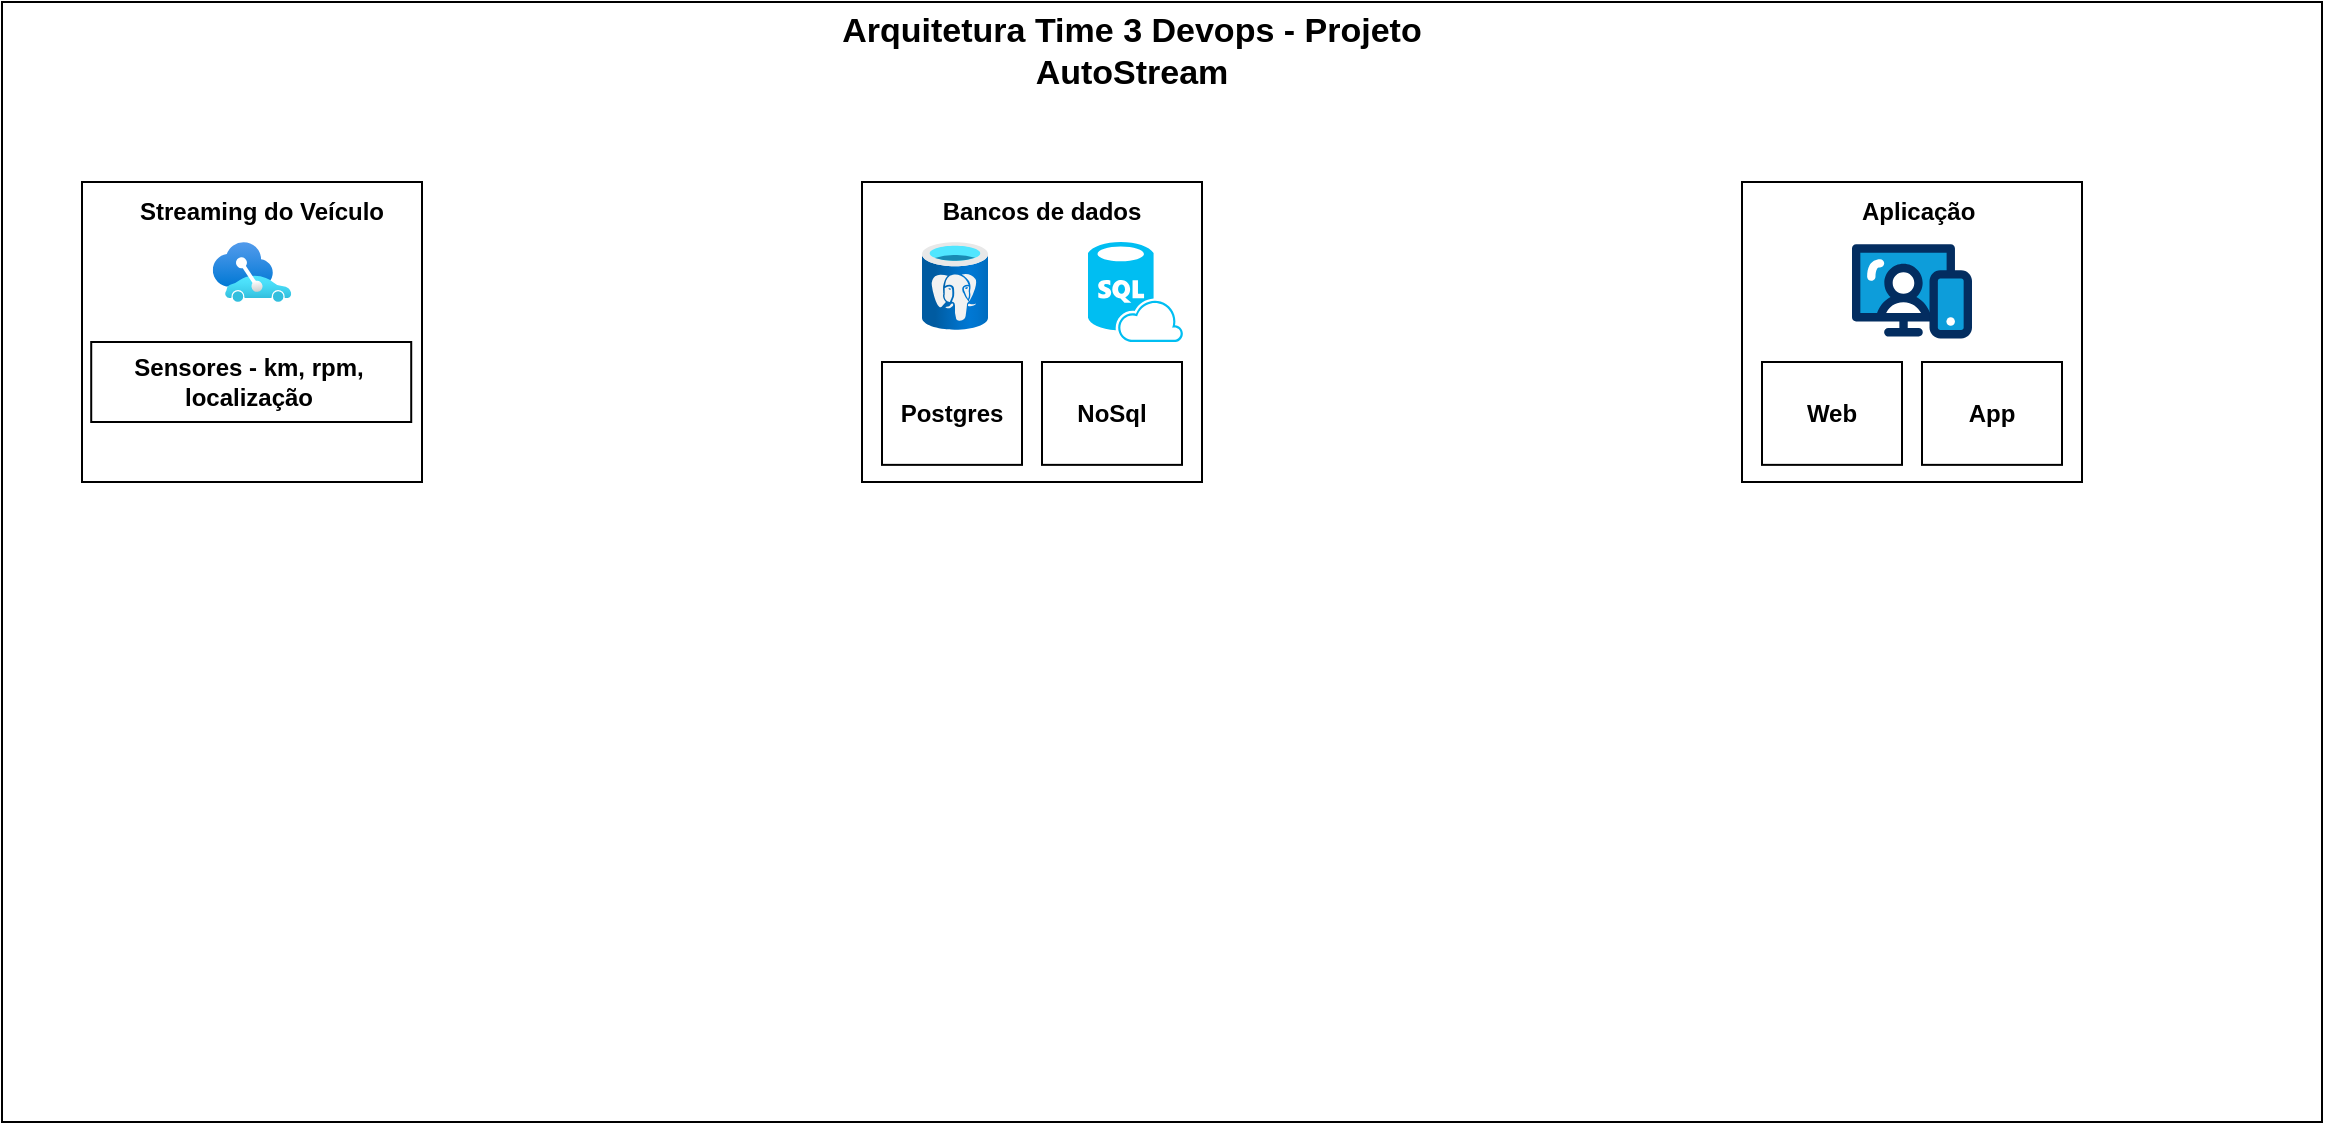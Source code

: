 <mxfile version="22.0.6" type="github">
  <diagram name="Página-1" id="qK_nW6kyc0rH6bnKZ4om">
    <mxGraphModel dx="1235" dy="636" grid="1" gridSize="10" guides="1" tooltips="1" connect="1" arrows="1" fold="1" page="1" pageScale="1" pageWidth="827" pageHeight="1169" math="0" shadow="0">
      <root>
        <mxCell id="0" />
        <mxCell id="1" parent="0" />
        <mxCell id="ohdJqL2VQyYDsmmc2hHo-1" value="" style="rounded=0;whiteSpace=wrap;html=1;container=0;" parent="1" vertex="1">
          <mxGeometry width="1160" height="560" as="geometry" />
        </mxCell>
        <mxCell id="ohdJqL2VQyYDsmmc2hHo-3" value="Arquitetura Time 3 Devops - Projeto AutoStream" style="text;strokeColor=none;align=center;fillColor=none;html=1;verticalAlign=middle;whiteSpace=wrap;rounded=0;fontStyle=1;fontSize=17;" parent="1" vertex="1">
          <mxGeometry x="380" y="10" width="370" height="30" as="geometry" />
        </mxCell>
        <mxCell id="UTUfXBOcAtLfI9LuBAGo-34" value="" style="group" vertex="1" connectable="0" parent="1">
          <mxGeometry x="40" y="90" width="170" height="150" as="geometry" />
        </mxCell>
        <mxCell id="ohdJqL2VQyYDsmmc2hHo-4" value="" style="rounded=0;whiteSpace=wrap;html=1;" parent="UTUfXBOcAtLfI9LuBAGo-34" vertex="1">
          <mxGeometry width="170" height="150" as="geometry" />
        </mxCell>
        <mxCell id="ohdJqL2VQyYDsmmc2hHo-5" value="Streaming do Veículo" style="text;strokeColor=none;align=center;fillColor=none;html=1;verticalAlign=middle;whiteSpace=wrap;rounded=0;fontStyle=1" parent="UTUfXBOcAtLfI9LuBAGo-34" vertex="1">
          <mxGeometry x="10" width="160" height="30" as="geometry" />
        </mxCell>
        <mxCell id="ohdJqL2VQyYDsmmc2hHo-6" value="" style="image;aspect=fixed;html=1;points=[];align=center;fontSize=12;image=img/lib/azure2/other/Connected_Vehicle_Platform.svg;" parent="UTUfXBOcAtLfI9LuBAGo-34" vertex="1">
          <mxGeometry x="65.38" y="30" width="39.23" height="30" as="geometry" />
        </mxCell>
        <mxCell id="ohdJqL2VQyYDsmmc2hHo-9" value="" style="group;" parent="UTUfXBOcAtLfI9LuBAGo-34" vertex="1" connectable="0">
          <mxGeometry x="4.61" y="80" width="160" height="40" as="geometry" />
        </mxCell>
        <mxCell id="ohdJqL2VQyYDsmmc2hHo-7" value="" style="rounded=0;whiteSpace=wrap;html=1;" parent="ohdJqL2VQyYDsmmc2hHo-9" vertex="1">
          <mxGeometry width="160" height="40" as="geometry" />
        </mxCell>
        <mxCell id="ohdJqL2VQyYDsmmc2hHo-8" value="Sensores - km, rpm, localização" style="text;align=center;html=1;verticalAlign=middle;whiteSpace=wrap;rounded=0;fontStyle=1" parent="ohdJqL2VQyYDsmmc2hHo-9" vertex="1">
          <mxGeometry x="17.08" y="8" width="122.92" height="24" as="geometry" />
        </mxCell>
        <mxCell id="UTUfXBOcAtLfI9LuBAGo-37" value="" style="group" vertex="1" connectable="0" parent="1">
          <mxGeometry x="430" y="90" width="170" height="150" as="geometry" />
        </mxCell>
        <mxCell id="UTUfXBOcAtLfI9LuBAGo-1" value="" style="rounded=0;whiteSpace=wrap;html=1;container=1;" vertex="1" parent="UTUfXBOcAtLfI9LuBAGo-37">
          <mxGeometry width="170" height="150" as="geometry" />
        </mxCell>
        <mxCell id="UTUfXBOcAtLfI9LuBAGo-2" value="Bancos de dados" style="text;strokeColor=none;align=center;fillColor=none;html=1;verticalAlign=middle;whiteSpace=wrap;rounded=0;fontStyle=1" vertex="1" parent="UTUfXBOcAtLfI9LuBAGo-37">
          <mxGeometry x="10" width="160" height="30" as="geometry" />
        </mxCell>
        <mxCell id="UTUfXBOcAtLfI9LuBAGo-3" value="" style="group;" vertex="1" connectable="0" parent="UTUfXBOcAtLfI9LuBAGo-37">
          <mxGeometry x="10" y="90" width="150" height="60" as="geometry" />
        </mxCell>
        <mxCell id="UTUfXBOcAtLfI9LuBAGo-6" value="" style="group" vertex="1" connectable="0" parent="UTUfXBOcAtLfI9LuBAGo-3">
          <mxGeometry width="70" height="51.429" as="geometry" />
        </mxCell>
        <mxCell id="UTUfXBOcAtLfI9LuBAGo-13" value="" style="group" vertex="1" connectable="0" parent="UTUfXBOcAtLfI9LuBAGo-6">
          <mxGeometry width="70" height="51.429" as="geometry" />
        </mxCell>
        <mxCell id="UTUfXBOcAtLfI9LuBAGo-4" value="" style="rounded=0;whiteSpace=wrap;html=1;" vertex="1" parent="UTUfXBOcAtLfI9LuBAGo-13">
          <mxGeometry width="70" height="51.429" as="geometry" />
        </mxCell>
        <mxCell id="UTUfXBOcAtLfI9LuBAGo-5" value="Postgres" style="text;align=center;html=1;verticalAlign=middle;whiteSpace=wrap;rounded=0;fontStyle=1" vertex="1" parent="UTUfXBOcAtLfI9LuBAGo-13">
          <mxGeometry y="15.429" width="70" height="20.571" as="geometry" />
        </mxCell>
        <mxCell id="UTUfXBOcAtLfI9LuBAGo-16" value="" style="rounded=0;whiteSpace=wrap;html=1;" vertex="1" parent="UTUfXBOcAtLfI9LuBAGo-3">
          <mxGeometry x="80" width="70" height="51.429" as="geometry" />
        </mxCell>
        <mxCell id="UTUfXBOcAtLfI9LuBAGo-17" value="NoSql" style="text;align=center;html=1;verticalAlign=middle;whiteSpace=wrap;rounded=0;fontStyle=1" vertex="1" parent="UTUfXBOcAtLfI9LuBAGo-3">
          <mxGeometry x="80" y="15.429" width="70" height="20.571" as="geometry" />
        </mxCell>
        <mxCell id="UTUfXBOcAtLfI9LuBAGo-18" value="" style="image;aspect=fixed;html=1;points=[];align=center;fontSize=12;image=img/lib/azure2/databases/Azure_Database_PostgreSQL_Server.svg;" vertex="1" parent="UTUfXBOcAtLfI9LuBAGo-37">
          <mxGeometry x="30" y="30" width="33" height="44" as="geometry" />
        </mxCell>
        <mxCell id="UTUfXBOcAtLfI9LuBAGo-19" value="" style="verticalLabelPosition=bottom;html=1;verticalAlign=top;align=center;strokeColor=none;fillColor=#00BEF2;shape=mxgraph.azure.sql_database_sql_azure;" vertex="1" parent="UTUfXBOcAtLfI9LuBAGo-37">
          <mxGeometry x="113" y="30" width="47.5" height="50" as="geometry" />
        </mxCell>
        <mxCell id="UTUfXBOcAtLfI9LuBAGo-38" value="" style="rounded=0;whiteSpace=wrap;html=1;container=1;" vertex="1" parent="1">
          <mxGeometry x="870" y="90" width="170" height="150" as="geometry" />
        </mxCell>
        <mxCell id="UTUfXBOcAtLfI9LuBAGo-48" value="" style="verticalLabelPosition=bottom;aspect=fixed;html=1;shape=mxgraph.salesforce.web;" vertex="1" parent="UTUfXBOcAtLfI9LuBAGo-38">
          <mxGeometry x="55" y="31" width="60" height="47.4" as="geometry" />
        </mxCell>
        <mxCell id="UTUfXBOcAtLfI9LuBAGo-39" value="Aplicação&amp;nbsp;" style="text;strokeColor=none;align=center;fillColor=none;html=1;verticalAlign=middle;whiteSpace=wrap;rounded=0;fontStyle=1" vertex="1" parent="1">
          <mxGeometry x="880" y="90" width="160" height="30" as="geometry" />
        </mxCell>
        <mxCell id="UTUfXBOcAtLfI9LuBAGo-40" value="" style="group;" vertex="1" connectable="0" parent="1">
          <mxGeometry x="880" y="180" width="150" height="60" as="geometry" />
        </mxCell>
        <mxCell id="UTUfXBOcAtLfI9LuBAGo-41" value="" style="group" vertex="1" connectable="0" parent="UTUfXBOcAtLfI9LuBAGo-40">
          <mxGeometry width="70" height="51.429" as="geometry" />
        </mxCell>
        <mxCell id="UTUfXBOcAtLfI9LuBAGo-42" value="" style="group" vertex="1" connectable="0" parent="UTUfXBOcAtLfI9LuBAGo-41">
          <mxGeometry width="70" height="51.429" as="geometry" />
        </mxCell>
        <mxCell id="UTUfXBOcAtLfI9LuBAGo-43" value="" style="rounded=0;whiteSpace=wrap;html=1;" vertex="1" parent="UTUfXBOcAtLfI9LuBAGo-42">
          <mxGeometry width="70" height="51.429" as="geometry" />
        </mxCell>
        <mxCell id="UTUfXBOcAtLfI9LuBAGo-44" value="Web" style="text;align=center;html=1;verticalAlign=middle;whiteSpace=wrap;rounded=0;fontStyle=1" vertex="1" parent="UTUfXBOcAtLfI9LuBAGo-42">
          <mxGeometry y="15.429" width="70" height="20.571" as="geometry" />
        </mxCell>
        <mxCell id="UTUfXBOcAtLfI9LuBAGo-45" value="" style="rounded=0;whiteSpace=wrap;html=1;" vertex="1" parent="UTUfXBOcAtLfI9LuBAGo-40">
          <mxGeometry x="80" width="70" height="51.429" as="geometry" />
        </mxCell>
        <mxCell id="UTUfXBOcAtLfI9LuBAGo-46" value="App" style="text;align=center;html=1;verticalAlign=middle;whiteSpace=wrap;rounded=0;fontStyle=1" vertex="1" parent="UTUfXBOcAtLfI9LuBAGo-40">
          <mxGeometry x="80" y="15.429" width="70" height="20.571" as="geometry" />
        </mxCell>
      </root>
    </mxGraphModel>
  </diagram>
</mxfile>

